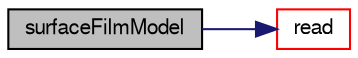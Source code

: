 digraph "surfaceFilmModel"
{
  bgcolor="transparent";
  edge [fontname="FreeSans",fontsize="10",labelfontname="FreeSans",labelfontsize="10"];
  node [fontname="FreeSans",fontsize="10",shape=record];
  rankdir="LR";
  Node0 [label="surfaceFilmModel",height=0.2,width=0.4,color="black", fillcolor="grey75", style="filled", fontcolor="black"];
  Node0 -> Node1 [color="midnightblue",fontsize="10",style="solid",fontname="FreeSans"];
  Node1 [label="read",height=0.2,width=0.4,color="red",URL="$a29178.html#af816873151ddb0126e98bb2f914d8ed5",tooltip="Read control parameters from dictionary. "];
}
